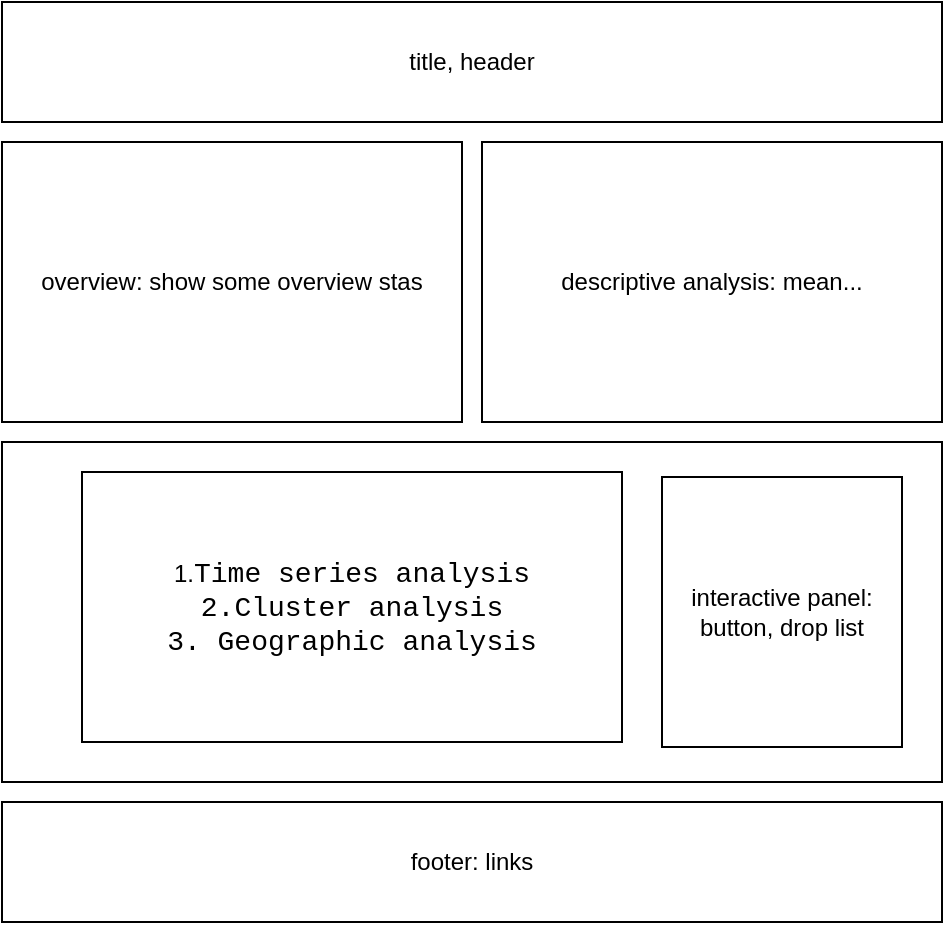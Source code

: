 <mxfile>
    <diagram id="Xz5ZPb2MMaV6Nkn-Xl0E" name="Page-1">
        <mxGraphModel dx="792" dy="591" grid="1" gridSize="10" guides="1" tooltips="1" connect="1" arrows="1" fold="1" page="1" pageScale="1" pageWidth="980" pageHeight="1390" math="0" shadow="0">
            <root>
                <mxCell id="0"/>
                <mxCell id="1" parent="0"/>
                <mxCell id="2" value="overview: show some overview stas" style="rounded=0;whiteSpace=wrap;html=1;" vertex="1" parent="1">
                    <mxGeometry x="90" y="150" width="230" height="140" as="geometry"/>
                </mxCell>
                <mxCell id="3" value="title, header" style="rounded=0;whiteSpace=wrap;html=1;" vertex="1" parent="1">
                    <mxGeometry x="90" y="80" width="470" height="60" as="geometry"/>
                </mxCell>
                <mxCell id="4" value="descriptive analysis: mean..." style="rounded=0;whiteSpace=wrap;html=1;" vertex="1" parent="1">
                    <mxGeometry x="330" y="150" width="230" height="140" as="geometry"/>
                </mxCell>
                <mxCell id="5" value="" style="rounded=0;whiteSpace=wrap;html=1;" vertex="1" parent="1">
                    <mxGeometry x="90" y="300" width="470" height="170" as="geometry"/>
                </mxCell>
                <mxCell id="6" value="interactive panel: button, drop list" style="rounded=0;whiteSpace=wrap;html=1;" vertex="1" parent="1">
                    <mxGeometry x="420" y="317.5" width="120" height="135" as="geometry"/>
                </mxCell>
                <mxCell id="7" value="1.&lt;span style=&quot;background-color: rgb(255, 255, 255); font-family: Consolas, &amp;quot;Courier New&amp;quot;, monospace; font-size: 14px;&quot;&gt;Time series analysis&lt;br&gt;2.&lt;/span&gt;&lt;span style=&quot;background-color: rgb(255, 255, 255); font-family: Consolas, &amp;quot;Courier New&amp;quot;, monospace; font-size: 14px;&quot;&gt;Cluster analysis&lt;br&gt;3.&amp;nbsp;&lt;/span&gt;&lt;span style=&quot;background-color: rgb(255, 255, 255); font-family: Consolas, &amp;quot;Courier New&amp;quot;, monospace; font-size: 14px;&quot;&gt;Geographic analysis&lt;/span&gt;" style="rounded=0;whiteSpace=wrap;html=1;" vertex="1" parent="1">
                    <mxGeometry x="130" y="315" width="270" height="135" as="geometry"/>
                </mxCell>
                <mxCell id="10" value="footer: links" style="rounded=0;whiteSpace=wrap;html=1;" vertex="1" parent="1">
                    <mxGeometry x="90" y="480" width="470" height="60" as="geometry"/>
                </mxCell>
            </root>
        </mxGraphModel>
    </diagram>
</mxfile>